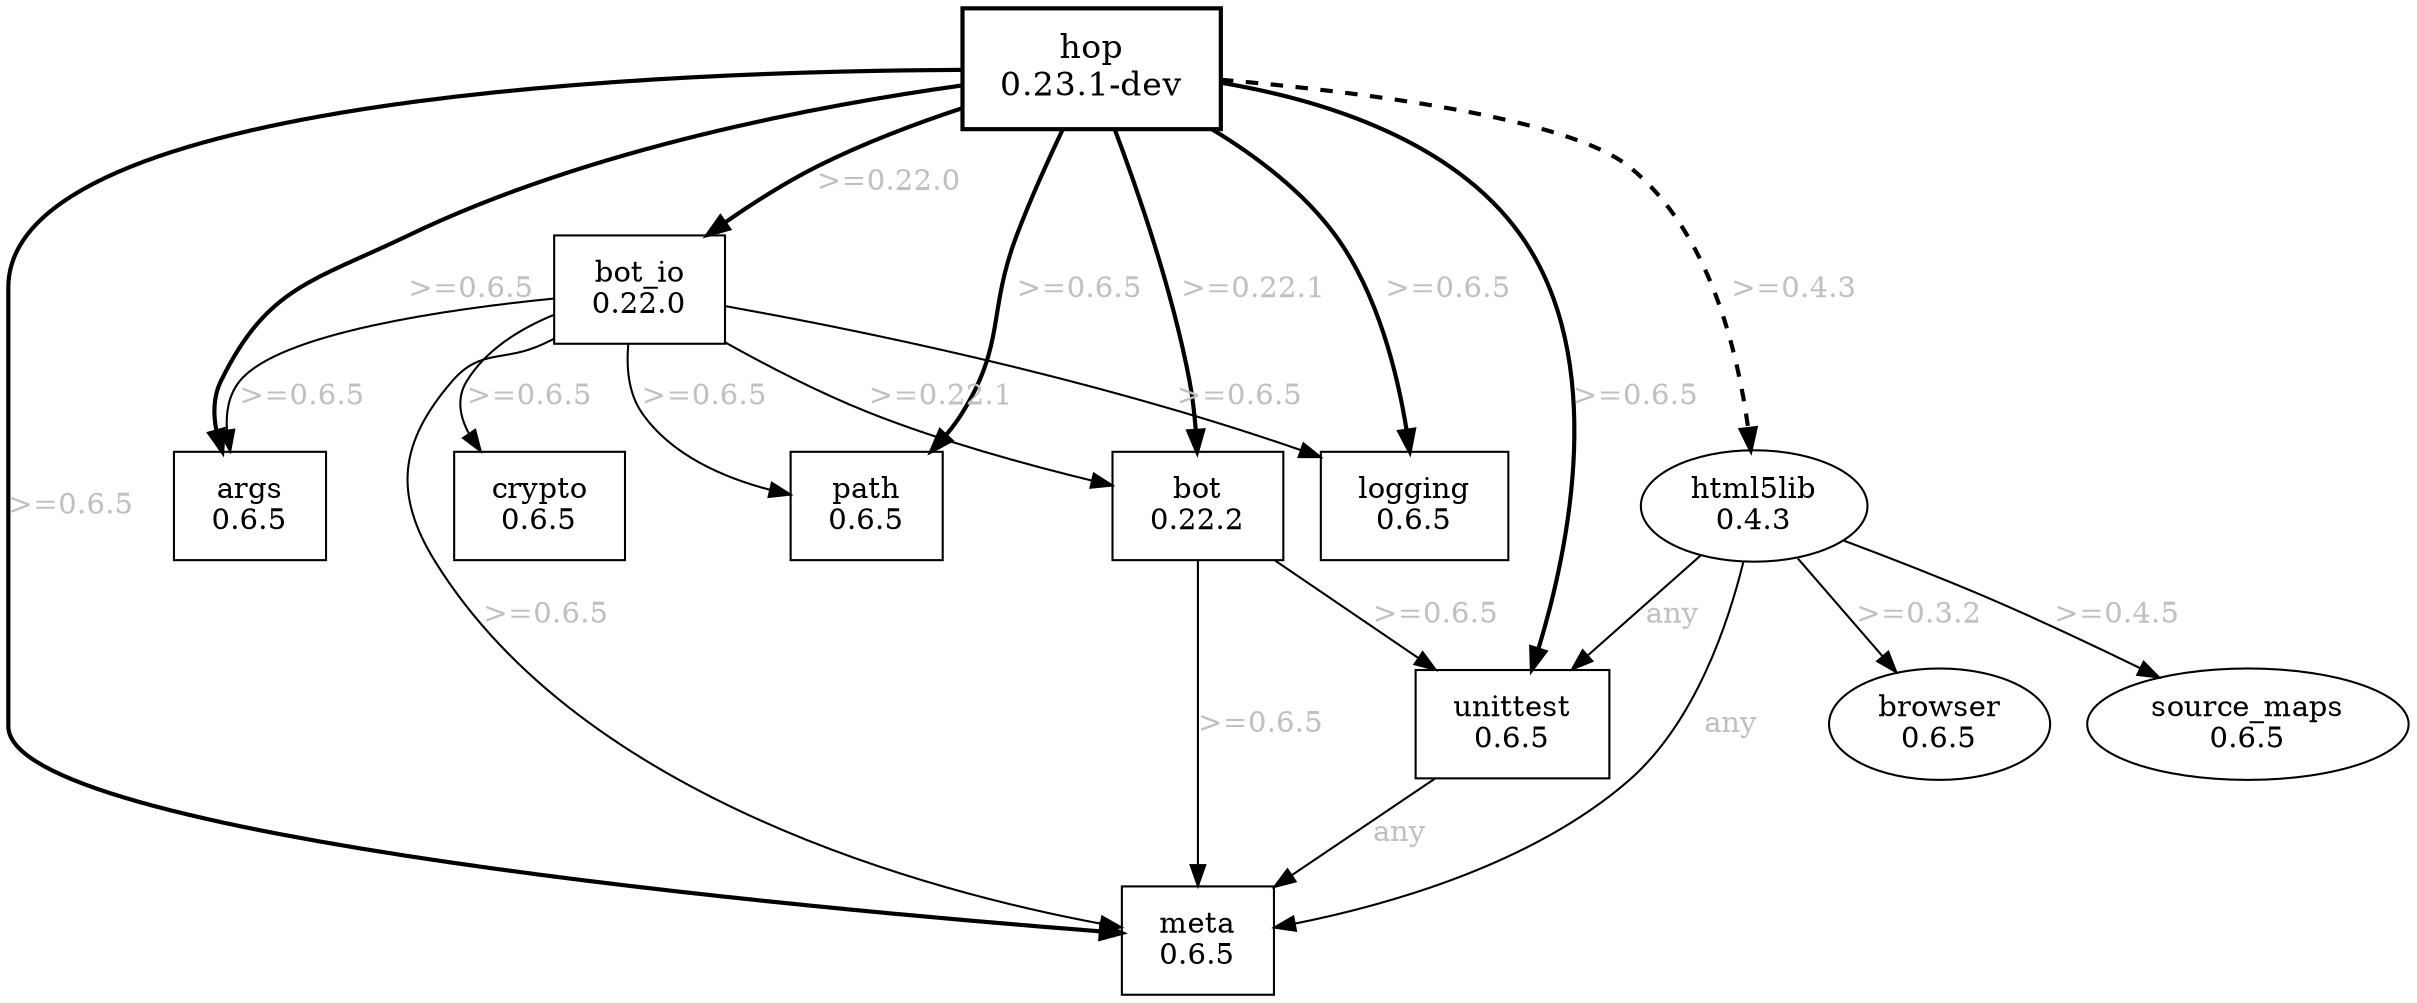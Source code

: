 digraph G {

  hop [label="hop
0.23.1-dev",fontsize=16,style=bold,shape=box,margin="0.25,0.15",group=primary];
  hop -> args [label=">=0.6.5",fontcolor=gray,penwidth=2];
  hop -> bot [label=">=0.22.1",fontcolor=gray,penwidth=2];
  hop -> bot_io [label=">=0.22.0",fontcolor=gray,penwidth=2];
  hop -> logging [label=">=0.6.5",fontcolor=gray,penwidth=2];
  hop -> meta [label=">=0.6.5",fontcolor=gray,penwidth=2];
  hop -> path [label=">=0.6.5",fontcolor=gray,penwidth=2];
  hop -> unittest [label=">=0.6.5",fontcolor=gray,penwidth=2];
  hop -> html5lib [label=">=0.4.3",fontcolor=gray,penwidth=2,style=dashed];

  html5lib [label="html5lib
0.4.3",group=primary];
  html5lib -> browser [label=">=0.3.2",fontcolor=gray];
  html5lib -> meta [label="any",fontcolor=gray];
  html5lib -> source_maps [label=">=0.4.5",fontcolor=gray];
  html5lib -> unittest [label="any",fontcolor=gray];

  browser [label="browser
0.6.5"];

  args [label="args
0.6.5",shape=box,margin="0.25,0.15",group=primary];

  bot [label="bot
0.22.2",shape=box,margin="0.25,0.15",group=primary];
  bot -> meta [label=">=0.6.5",fontcolor=gray];
  bot -> unittest [label=">=0.6.5",fontcolor=gray];

  bot_io [label="bot_io
0.22.0",shape=box,margin="0.25,0.15",group=primary];
  bot_io -> args [label=">=0.6.5",fontcolor=gray];
  bot_io -> bot [label=">=0.22.1",fontcolor=gray];
  bot_io -> crypto [label=">=0.6.5",fontcolor=gray];
  bot_io -> logging [label=">=0.6.5",fontcolor=gray];
  bot_io -> meta [label=">=0.6.5",fontcolor=gray];
  bot_io -> path [label=">=0.6.5",fontcolor=gray];

  crypto [label="crypto
0.6.5",shape=box,margin="0.25,0.15"];

  logging [label="logging
0.6.5",shape=box,margin="0.25,0.15",group=primary];

  meta [label="meta
0.6.5",shape=box,margin="0.25,0.15",group=primary];

  path [label="path
0.6.5",shape=box,margin="0.25,0.15",group=primary];

  source_maps [label="source_maps
0.6.5"];

  unittest [label="unittest
0.6.5",shape=box,margin="0.25,0.15",group=primary];
  unittest -> meta [label="any",fontcolor=gray];
}

